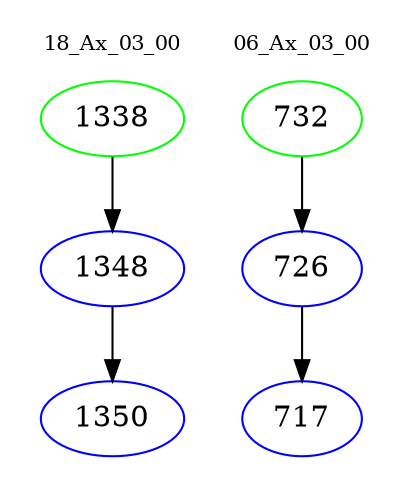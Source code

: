 digraph{
subgraph cluster_0 {
color = white
label = "18_Ax_03_00";
fontsize=10;
T0_1338 [label="1338", color="green"]
T0_1338 -> T0_1348 [color="black"]
T0_1348 [label="1348", color="blue"]
T0_1348 -> T0_1350 [color="black"]
T0_1350 [label="1350", color="blue"]
}
subgraph cluster_1 {
color = white
label = "06_Ax_03_00";
fontsize=10;
T1_732 [label="732", color="green"]
T1_732 -> T1_726 [color="black"]
T1_726 [label="726", color="blue"]
T1_726 -> T1_717 [color="black"]
T1_717 [label="717", color="blue"]
}
}
